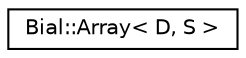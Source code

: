 digraph "Graphical Class Hierarchy"
{
  edge [fontname="Helvetica",fontsize="10",labelfontname="Helvetica",labelfontsize="10"];
  node [fontname="Helvetica",fontsize="10",shape=record];
  rankdir="LR";
  Node1 [label="Bial::Array\< D, S \>",height=0.2,width=0.4,color="black", fillcolor="white", style="filled",URL="$class_bial_1_1_array.html",tooltip="A array that calls almost all std::array functions (C++11 standard). "];
}
